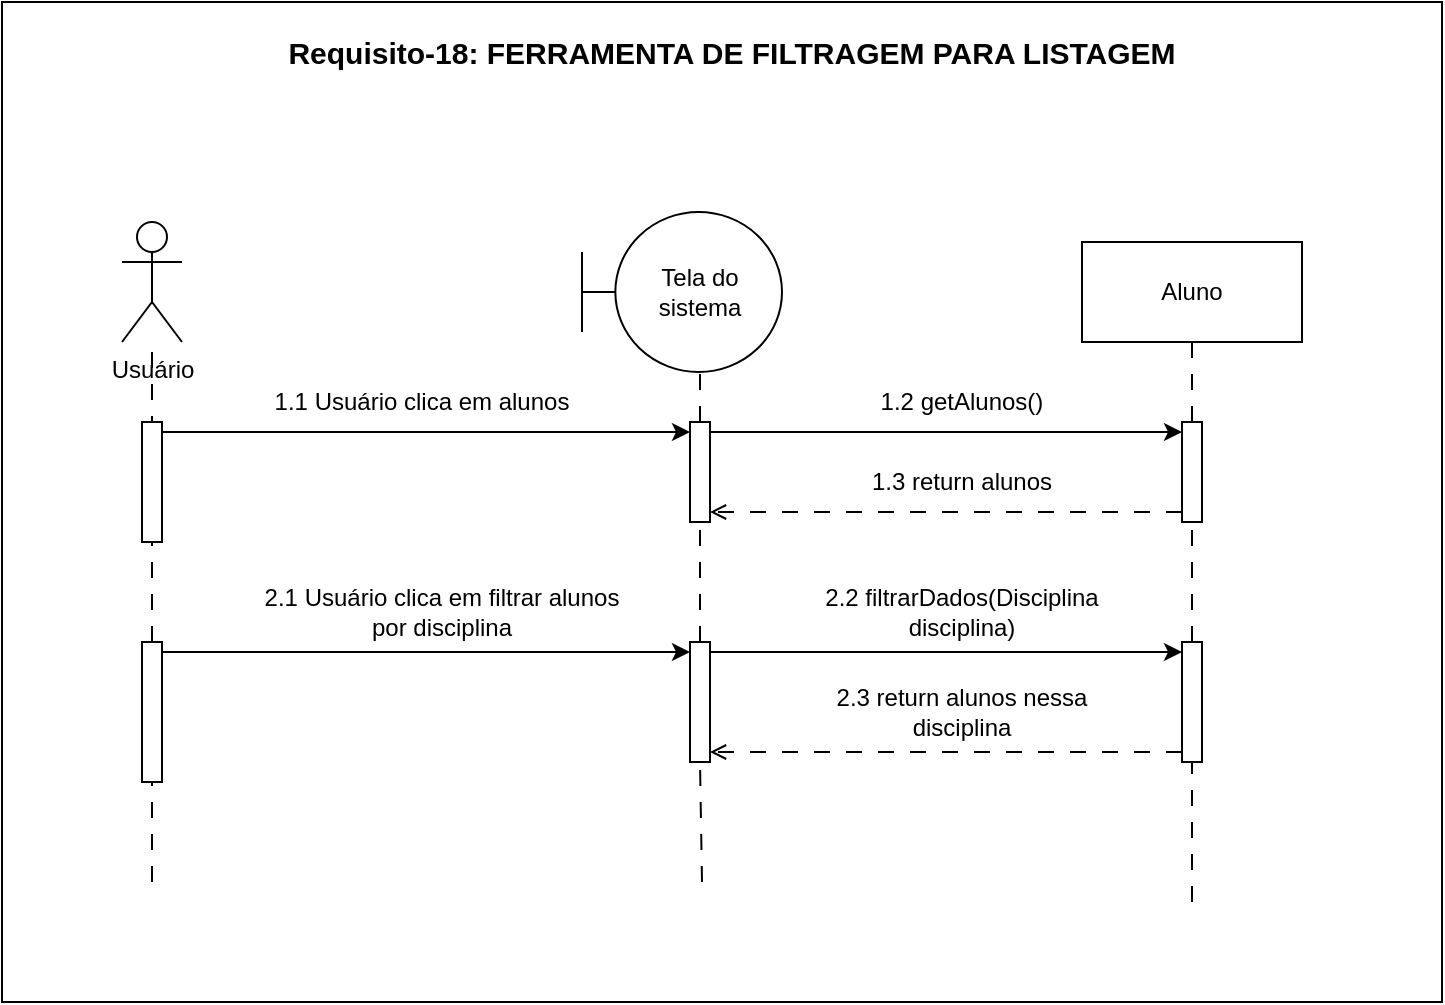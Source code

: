 <mxfile version="26.2.3">
  <diagram name="Página-1" id="5APcIFdhp8Wj7Sj7alFZ">
    <mxGraphModel dx="948" dy="1740" grid="1" gridSize="10" guides="1" tooltips="1" connect="1" arrows="1" fold="1" page="1" pageScale="1" pageWidth="827" pageHeight="1169" math="0" shadow="0">
      <root>
        <mxCell id="0" />
        <mxCell id="1" parent="0" />
        <mxCell id="Mjdjf3mdtd9dw7OQs66A-35" value="" style="endArrow=none;dashed=1;html=1;rounded=0;dashPattern=8 8;entryX=0.6;entryY=1;entryDx=0;entryDy=0;entryPerimeter=0;" edge="1" parent="1" target="Mjdjf3mdtd9dw7OQs66A-3">
          <mxGeometry width="50" height="50" relative="1" as="geometry">
            <mxPoint x="410" y="165" as="sourcePoint" />
            <mxPoint x="665" y="145" as="targetPoint" />
          </mxGeometry>
        </mxCell>
        <mxCell id="Mjdjf3mdtd9dw7OQs66A-33" value="" style="rounded=0;whiteSpace=wrap;html=1;" vertex="1" parent="1">
          <mxGeometry x="60" y="-50" width="720" height="500" as="geometry" />
        </mxCell>
        <mxCell id="Mjdjf3mdtd9dw7OQs66A-20" value="" style="endArrow=none;dashed=1;html=1;rounded=0;dashPattern=8 8;entryX=0;entryY=1;entryDx=0;entryDy=-5;entryPerimeter=0;" edge="1" parent="1" source="Mjdjf3mdtd9dw7OQs66A-21">
          <mxGeometry width="50" height="50" relative="1" as="geometry">
            <mxPoint x="409" y="360" as="sourcePoint" />
            <mxPoint x="409" y="205" as="targetPoint" />
          </mxGeometry>
        </mxCell>
        <mxCell id="Mjdjf3mdtd9dw7OQs66A-1" value="Usuário&lt;div&gt;&lt;br&gt;&lt;/div&gt;" style="shape=umlActor;verticalLabelPosition=bottom;verticalAlign=top;html=1;outlineConnect=0;" vertex="1" parent="1">
          <mxGeometry x="120" y="60" width="30" height="60" as="geometry" />
        </mxCell>
        <mxCell id="Mjdjf3mdtd9dw7OQs66A-3" value="Tela do sistema" style="shape=umlBoundary;whiteSpace=wrap;html=1;" vertex="1" parent="1">
          <mxGeometry x="350" y="55" width="100" height="80" as="geometry" />
        </mxCell>
        <mxCell id="Mjdjf3mdtd9dw7OQs66A-4" value="Aluno" style="html=1;whiteSpace=wrap;" vertex="1" parent="1">
          <mxGeometry x="600" y="70" width="110" height="50" as="geometry" />
        </mxCell>
        <mxCell id="Mjdjf3mdtd9dw7OQs66A-6" value="" style="endArrow=classic;html=1;rounded=0;exitX=1;exitY=0;exitDx=0;exitDy=5;exitPerimeter=0;entryX=0;entryY=0;entryDx=0;entryDy=5;entryPerimeter=0;" edge="1" parent="1" source="Mjdjf3mdtd9dw7OQs66A-5" target="Mjdjf3mdtd9dw7OQs66A-7">
          <mxGeometry width="50" height="50" relative="1" as="geometry">
            <mxPoint x="370" y="220" as="sourcePoint" />
            <mxPoint x="340" y="165" as="targetPoint" />
          </mxGeometry>
        </mxCell>
        <mxCell id="Mjdjf3mdtd9dw7OQs66A-7" value="" style="html=1;points=[[0,0,0,0,5],[0,1,0,0,-5],[1,0,0,0,5],[1,1,0,0,-5]];perimeter=orthogonalPerimeter;outlineConnect=0;targetShapes=umlLifeline;portConstraint=eastwest;newEdgeStyle={&quot;curved&quot;:0,&quot;rounded&quot;:0};" vertex="1" parent="1">
          <mxGeometry x="404" y="160" width="10" height="50" as="geometry" />
        </mxCell>
        <mxCell id="Mjdjf3mdtd9dw7OQs66A-9" value="1.1 Usuário clica em alunos" style="text;html=1;align=center;verticalAlign=middle;whiteSpace=wrap;rounded=0;" vertex="1" parent="1">
          <mxGeometry x="180" y="135" width="180" height="30" as="geometry" />
        </mxCell>
        <mxCell id="Mjdjf3mdtd9dw7OQs66A-10" value="" style="html=1;points=[[0,0,0,0,5],[0,1,0,0,-5],[1,0,0,0,5],[1,1,0,0,-5]];perimeter=orthogonalPerimeter;outlineConnect=0;targetShapes=umlLifeline;portConstraint=eastwest;newEdgeStyle={&quot;curved&quot;:0,&quot;rounded&quot;:0};" vertex="1" parent="1">
          <mxGeometry x="650" y="160" width="10" height="50" as="geometry" />
        </mxCell>
        <mxCell id="Mjdjf3mdtd9dw7OQs66A-11" value="" style="endArrow=classic;html=1;rounded=0;exitX=1;exitY=0;exitDx=0;exitDy=5;exitPerimeter=0;entryX=0;entryY=0;entryDx=0;entryDy=5;entryPerimeter=0;" edge="1" parent="1" source="Mjdjf3mdtd9dw7OQs66A-7" target="Mjdjf3mdtd9dw7OQs66A-10">
          <mxGeometry width="50" height="50" relative="1" as="geometry">
            <mxPoint x="490" y="310" as="sourcePoint" />
            <mxPoint x="754" y="310" as="targetPoint" />
          </mxGeometry>
        </mxCell>
        <mxCell id="Mjdjf3mdtd9dw7OQs66A-12" value="1.2 getAlunos()" style="text;html=1;align=center;verticalAlign=middle;whiteSpace=wrap;rounded=0;" vertex="1" parent="1">
          <mxGeometry x="450" y="135" width="180" height="30" as="geometry" />
        </mxCell>
        <mxCell id="Mjdjf3mdtd9dw7OQs66A-13" value="" style="endArrow=open;html=1;rounded=0;exitX=0;exitY=1;exitDx=0;exitDy=-5;exitPerimeter=0;entryX=1;entryY=1;entryDx=0;entryDy=-5;entryPerimeter=0;dashed=1;dashPattern=8 8;endFill=0;" edge="1" parent="1" source="Mjdjf3mdtd9dw7OQs66A-10" target="Mjdjf3mdtd9dw7OQs66A-7">
          <mxGeometry width="50" height="50" relative="1" as="geometry">
            <mxPoint x="430" y="310" as="sourcePoint" />
            <mxPoint x="666" y="310" as="targetPoint" />
          </mxGeometry>
        </mxCell>
        <mxCell id="Mjdjf3mdtd9dw7OQs66A-14" value="1.3 return alunos" style="text;html=1;align=center;verticalAlign=middle;whiteSpace=wrap;rounded=0;" vertex="1" parent="1">
          <mxGeometry x="450" y="175" width="180" height="30" as="geometry" />
        </mxCell>
        <mxCell id="Mjdjf3mdtd9dw7OQs66A-16" value="" style="endArrow=none;dashed=1;html=1;rounded=0;dashPattern=8 8;" edge="1" parent="1" source="Mjdjf3mdtd9dw7OQs66A-17" target="Mjdjf3mdtd9dw7OQs66A-5">
          <mxGeometry width="50" height="50" relative="1" as="geometry">
            <mxPoint x="135" y="390" as="sourcePoint" />
            <mxPoint x="280" y="350" as="targetPoint" />
          </mxGeometry>
        </mxCell>
        <mxCell id="Mjdjf3mdtd9dw7OQs66A-18" value="" style="endArrow=none;dashed=1;html=1;rounded=0;dashPattern=8 8;" edge="1" parent="1" target="Mjdjf3mdtd9dw7OQs66A-17">
          <mxGeometry width="50" height="50" relative="1" as="geometry">
            <mxPoint x="135" y="390" as="sourcePoint" />
            <mxPoint x="135" y="220" as="targetPoint" />
          </mxGeometry>
        </mxCell>
        <mxCell id="Mjdjf3mdtd9dw7OQs66A-17" value="" style="html=1;points=[[0,0,0,0,5],[0,1,0,0,-5],[1,0,0,0,5],[1,1,0,0,-5]];perimeter=orthogonalPerimeter;outlineConnect=0;targetShapes=umlLifeline;portConstraint=eastwest;newEdgeStyle={&quot;curved&quot;:0,&quot;rounded&quot;:0};" vertex="1" parent="1">
          <mxGeometry x="130" y="270" width="10" height="70" as="geometry" />
        </mxCell>
        <mxCell id="Mjdjf3mdtd9dw7OQs66A-19" value="" style="endArrow=classic;html=1;rounded=0;exitX=1;exitY=0;exitDx=0;exitDy=5;exitPerimeter=0;entryX=0;entryY=0;entryDx=0;entryDy=5;entryPerimeter=0;" edge="1" parent="1" source="Mjdjf3mdtd9dw7OQs66A-17" target="Mjdjf3mdtd9dw7OQs66A-21">
          <mxGeometry width="50" height="50" relative="1" as="geometry">
            <mxPoint x="170" y="299.5" as="sourcePoint" />
            <mxPoint x="330" y="275" as="targetPoint" />
          </mxGeometry>
        </mxCell>
        <mxCell id="Mjdjf3mdtd9dw7OQs66A-21" value="" style="html=1;points=[[0,0,0,0,5],[0,1,0,0,-5],[1,0,0,0,5],[1,1,0,0,-5]];perimeter=orthogonalPerimeter;outlineConnect=0;targetShapes=umlLifeline;portConstraint=eastwest;newEdgeStyle={&quot;curved&quot;:0,&quot;rounded&quot;:0};" vertex="1" parent="1">
          <mxGeometry x="404" y="270" width="10" height="60" as="geometry" />
        </mxCell>
        <mxCell id="Mjdjf3mdtd9dw7OQs66A-23" value="2.1 Usuário clica em filtrar alunos por disciplina" style="text;html=1;align=center;verticalAlign=middle;whiteSpace=wrap;rounded=0;" vertex="1" parent="1">
          <mxGeometry x="190" y="240" width="180" height="30" as="geometry" />
        </mxCell>
        <mxCell id="Mjdjf3mdtd9dw7OQs66A-24" value="" style="endArrow=classic;html=1;rounded=0;exitX=1;exitY=0;exitDx=0;exitDy=5;exitPerimeter=0;entryX=0;entryY=0;entryDx=0;entryDy=5;entryPerimeter=0;" edge="1" parent="1" source="Mjdjf3mdtd9dw7OQs66A-21" target="Mjdjf3mdtd9dw7OQs66A-25">
          <mxGeometry width="50" height="50" relative="1" as="geometry">
            <mxPoint x="336" y="440" as="sourcePoint" />
            <mxPoint x="550" y="275" as="targetPoint" />
          </mxGeometry>
        </mxCell>
        <mxCell id="Mjdjf3mdtd9dw7OQs66A-25" value="" style="html=1;points=[[0,0,0,0,5],[0,1,0,0,-5],[1,0,0,0,5],[1,1,0,0,-5]];perimeter=orthogonalPerimeter;outlineConnect=0;targetShapes=umlLifeline;portConstraint=eastwest;newEdgeStyle={&quot;curved&quot;:0,&quot;rounded&quot;:0};" vertex="1" parent="1">
          <mxGeometry x="650" y="270" width="10" height="60" as="geometry" />
        </mxCell>
        <mxCell id="Mjdjf3mdtd9dw7OQs66A-26" value="" style="endArrow=open;html=1;rounded=0;exitX=0;exitY=1;exitDx=0;exitDy=-5;exitPerimeter=0;entryX=1;entryY=1;entryDx=0;entryDy=-5;entryPerimeter=0;dashed=1;dashPattern=8 8;endFill=0;" edge="1" parent="1" source="Mjdjf3mdtd9dw7OQs66A-25" target="Mjdjf3mdtd9dw7OQs66A-21">
          <mxGeometry width="50" height="50" relative="1" as="geometry">
            <mxPoint x="666" y="390" as="sourcePoint" />
            <mxPoint x="430" y="390" as="targetPoint" />
          </mxGeometry>
        </mxCell>
        <mxCell id="Mjdjf3mdtd9dw7OQs66A-28" value="2.2 filtrarDados(Disciplina disciplina)" style="text;html=1;align=center;verticalAlign=middle;whiteSpace=wrap;rounded=0;" vertex="1" parent="1">
          <mxGeometry x="450" y="240" width="180" height="30" as="geometry" />
        </mxCell>
        <mxCell id="Mjdjf3mdtd9dw7OQs66A-29" value="2.3 return alunos nessa disciplina" style="text;html=1;align=center;verticalAlign=middle;whiteSpace=wrap;rounded=0;" vertex="1" parent="1">
          <mxGeometry x="450" y="290" width="180" height="30" as="geometry" />
        </mxCell>
        <mxCell id="Mjdjf3mdtd9dw7OQs66A-30" value="" style="endArrow=none;dashed=1;html=1;rounded=0;dashPattern=8 8;" edge="1" parent="1" source="Mjdjf3mdtd9dw7OQs66A-25" target="Mjdjf3mdtd9dw7OQs66A-10">
          <mxGeometry width="50" height="50" relative="1" as="geometry">
            <mxPoint x="620" y="450" as="sourcePoint" />
            <mxPoint x="620" y="400" as="targetPoint" />
          </mxGeometry>
        </mxCell>
        <mxCell id="Mjdjf3mdtd9dw7OQs66A-31" value="" style="endArrow=none;dashed=1;html=1;rounded=0;dashPattern=8 8;" edge="1" parent="1">
          <mxGeometry width="50" height="50" relative="1" as="geometry">
            <mxPoint x="410" y="390" as="sourcePoint" />
            <mxPoint x="409" y="330" as="targetPoint" />
          </mxGeometry>
        </mxCell>
        <mxCell id="Mjdjf3mdtd9dw7OQs66A-32" value="" style="endArrow=none;dashed=1;html=1;rounded=0;dashPattern=8 8;" edge="1" parent="1" target="Mjdjf3mdtd9dw7OQs66A-25">
          <mxGeometry width="50" height="50" relative="1" as="geometry">
            <mxPoint x="655" y="400" as="sourcePoint" />
            <mxPoint x="419" y="340" as="targetPoint" />
          </mxGeometry>
        </mxCell>
        <mxCell id="Mjdjf3mdtd9dw7OQs66A-34" value="" style="endArrow=none;dashed=1;html=1;rounded=0;dashPattern=8 8;entryX=0.5;entryY=1;entryDx=0;entryDy=0;" edge="1" parent="1" source="Mjdjf3mdtd9dw7OQs66A-10" target="Mjdjf3mdtd9dw7OQs66A-4">
          <mxGeometry width="50" height="50" relative="1" as="geometry">
            <mxPoint x="665" y="280" as="sourcePoint" />
            <mxPoint x="665" y="220" as="targetPoint" />
          </mxGeometry>
        </mxCell>
        <mxCell id="Mjdjf3mdtd9dw7OQs66A-37" value="" style="endArrow=none;dashed=1;html=1;rounded=0;dashPattern=8 8;" edge="1" parent="1">
          <mxGeometry width="50" height="50" relative="1" as="geometry">
            <mxPoint x="409" y="160" as="sourcePoint" />
            <mxPoint x="409" y="136" as="targetPoint" />
          </mxGeometry>
        </mxCell>
        <mxCell id="Mjdjf3mdtd9dw7OQs66A-38" value="" style="endArrow=none;dashed=1;html=1;rounded=0;dashPattern=8 8;exitX=1;exitY=0;exitDx=0;exitDy=5;exitPerimeter=0;" edge="1" parent="1">
          <mxGeometry width="50" height="50" relative="1" as="geometry">
            <mxPoint x="135" y="165" as="sourcePoint" />
            <mxPoint x="135" y="120" as="targetPoint" />
          </mxGeometry>
        </mxCell>
        <mxCell id="Mjdjf3mdtd9dw7OQs66A-5" value="" style="html=1;points=[[0,0,0,0,5],[0,1,0,0,-5],[1,0,0,0,5],[1,1,0,0,-5]];perimeter=orthogonalPerimeter;outlineConnect=0;targetShapes=umlLifeline;portConstraint=eastwest;newEdgeStyle={&quot;curved&quot;:0,&quot;rounded&quot;:0};" vertex="1" parent="1">
          <mxGeometry x="130" y="160" width="10" height="60" as="geometry" />
        </mxCell>
        <mxCell id="Mjdjf3mdtd9dw7OQs66A-39" value="Requisito-18: FERRAMENTA DE FILTRAGEM PARA LISTAGEM" style="text;html=1;align=center;verticalAlign=middle;whiteSpace=wrap;rounded=0;fontStyle=1;fontSize=15;" vertex="1" parent="1">
          <mxGeometry x="190" y="-40" width="470" height="30" as="geometry" />
        </mxCell>
      </root>
    </mxGraphModel>
  </diagram>
</mxfile>
